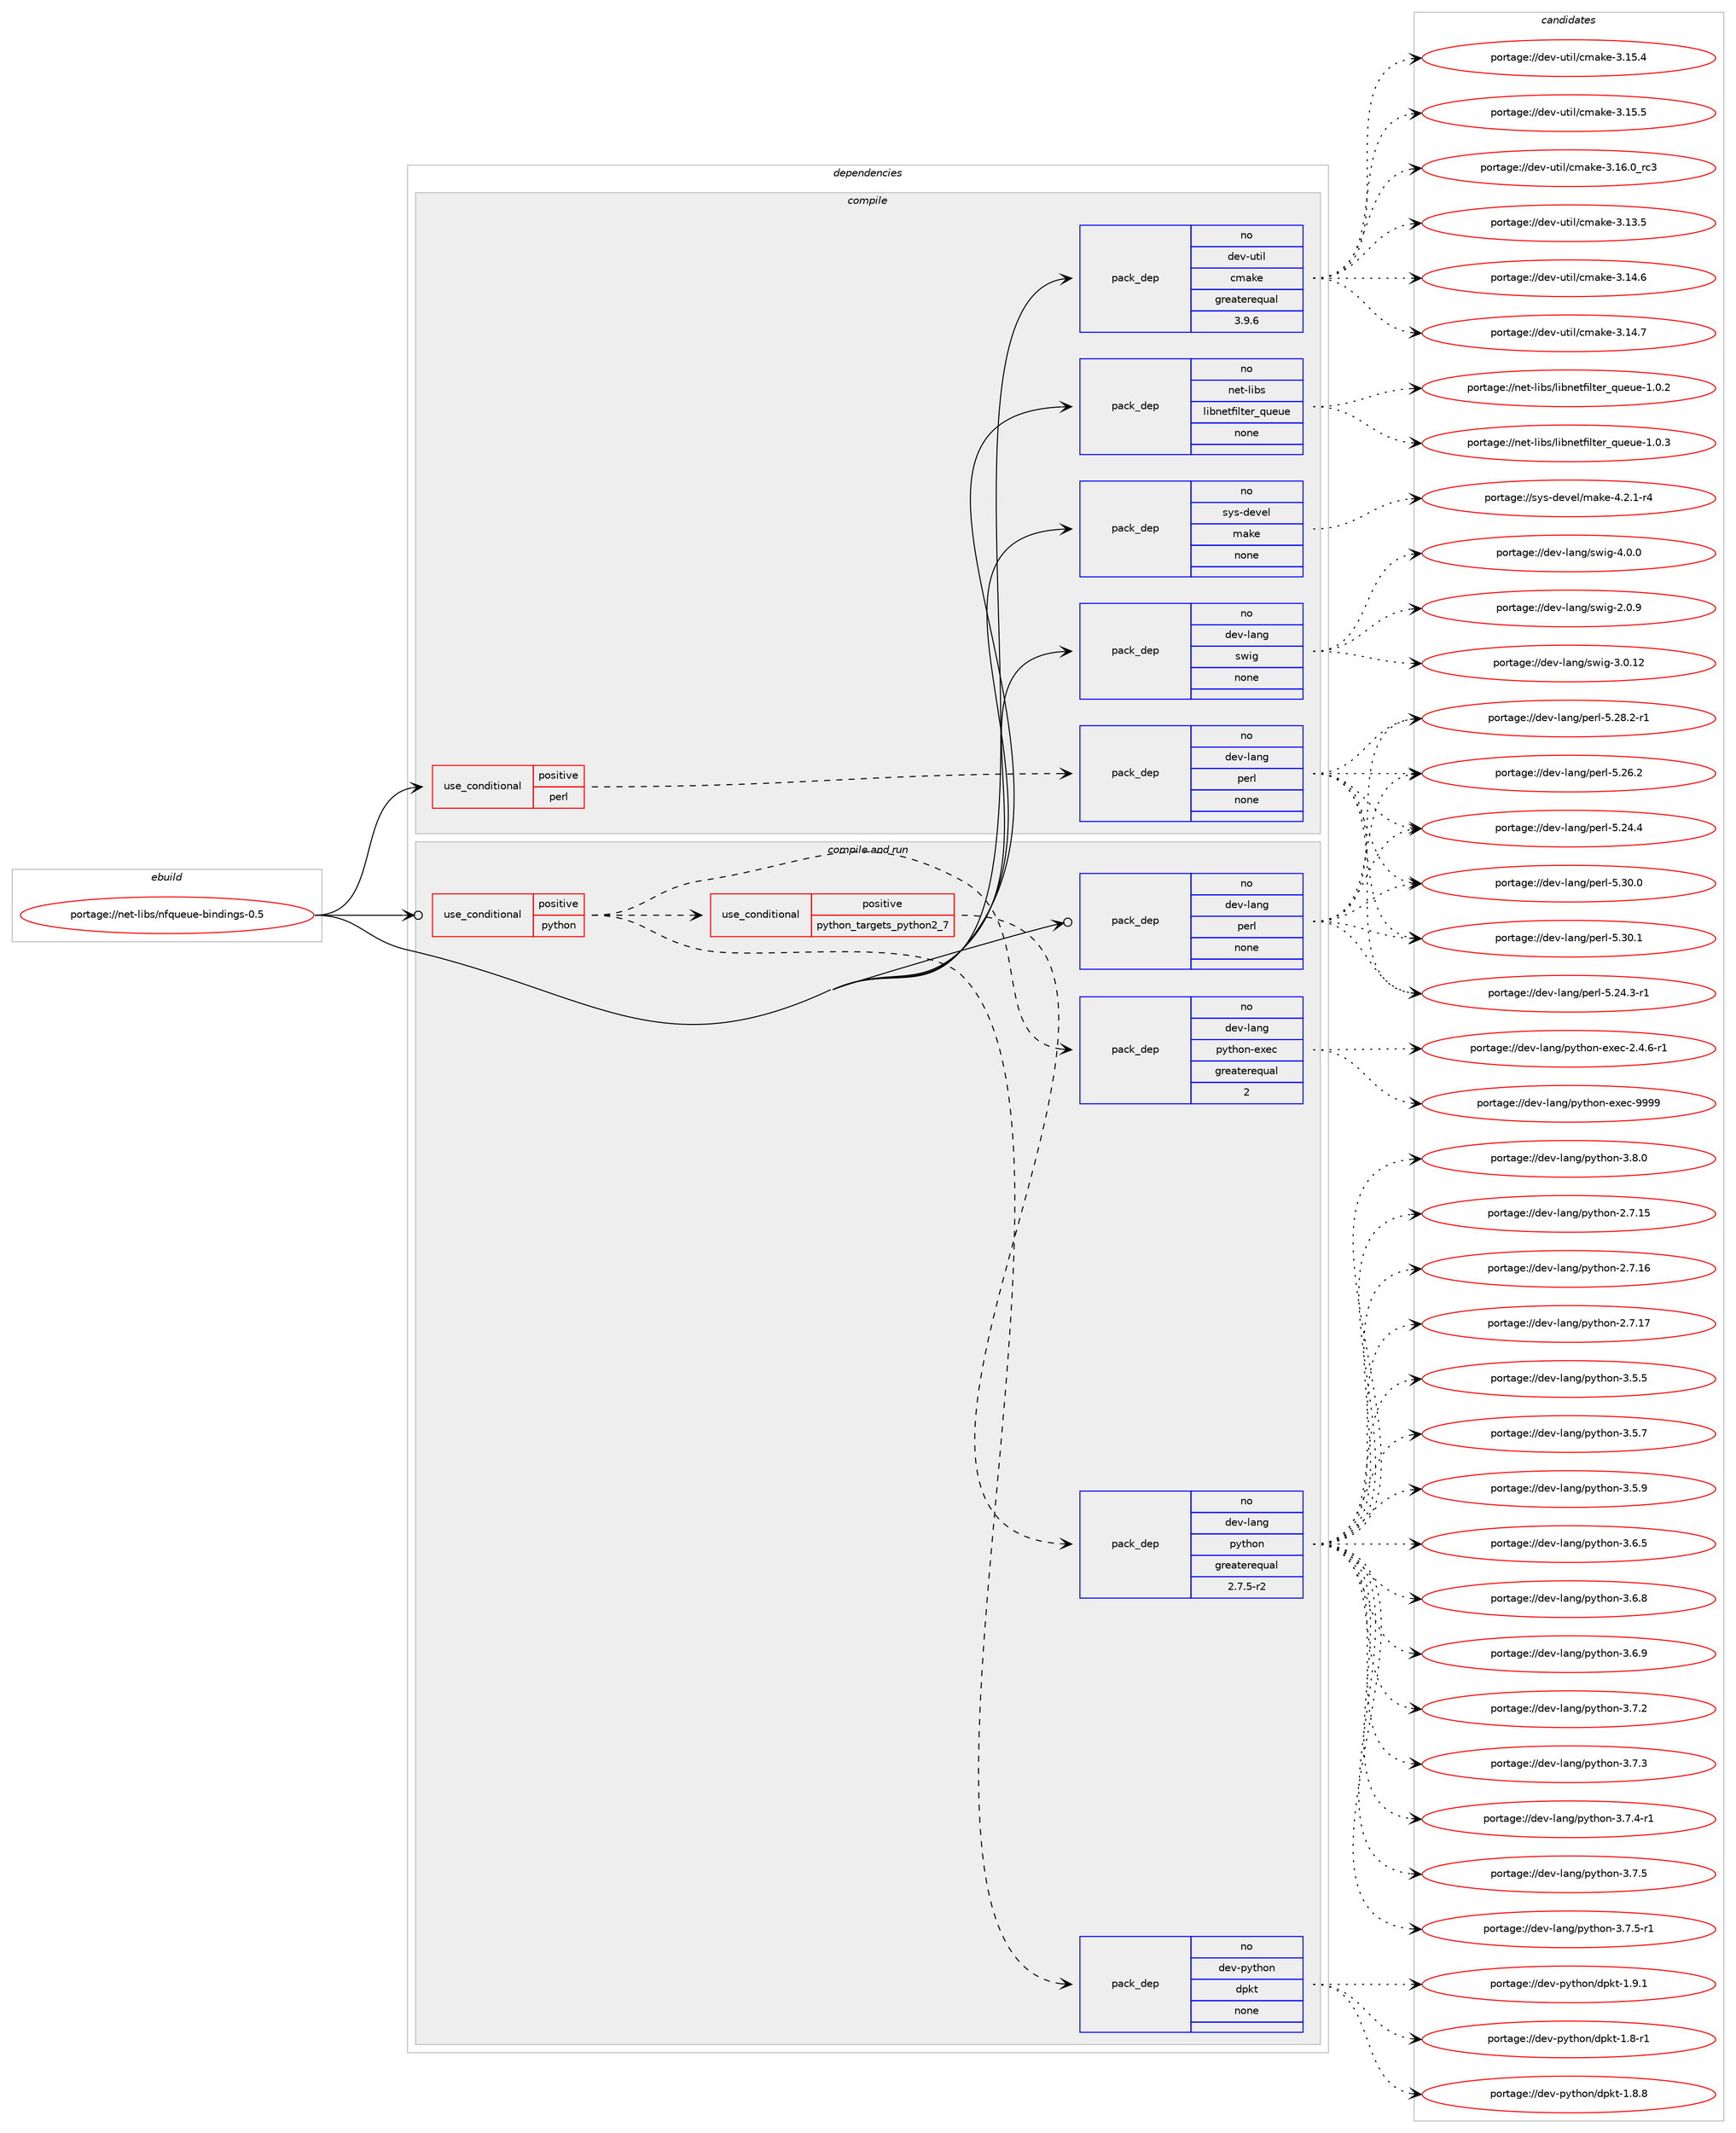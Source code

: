 digraph prolog {

# *************
# Graph options
# *************

newrank=true;
concentrate=true;
compound=true;
graph [rankdir=LR,fontname=Helvetica,fontsize=10,ranksep=1.5];#, ranksep=2.5, nodesep=0.2];
edge  [arrowhead=vee];
node  [fontname=Helvetica,fontsize=10];

# **********
# The ebuild
# **********

subgraph cluster_leftcol {
color=gray;
rank=same;
label=<<i>ebuild</i>>;
id [label="portage://net-libs/nfqueue-bindings-0.5", color=red, width=4, href="../net-libs/nfqueue-bindings-0.5.svg"];
}

# ****************
# The dependencies
# ****************

subgraph cluster_midcol {
color=gray;
label=<<i>dependencies</i>>;
subgraph cluster_compile {
fillcolor="#eeeeee";
style=filled;
label=<<i>compile</i>>;
subgraph cond90298 {
dependency360991 [label=<<TABLE BORDER="0" CELLBORDER="1" CELLSPACING="0" CELLPADDING="4"><TR><TD ROWSPAN="3" CELLPADDING="10">use_conditional</TD></TR><TR><TD>positive</TD></TR><TR><TD>perl</TD></TR></TABLE>>, shape=none, color=red];
subgraph pack264687 {
dependency360992 [label=<<TABLE BORDER="0" CELLBORDER="1" CELLSPACING="0" CELLPADDING="4" WIDTH="220"><TR><TD ROWSPAN="6" CELLPADDING="30">pack_dep</TD></TR><TR><TD WIDTH="110">no</TD></TR><TR><TD>dev-lang</TD></TR><TR><TD>perl</TD></TR><TR><TD>none</TD></TR><TR><TD></TD></TR></TABLE>>, shape=none, color=blue];
}
dependency360991:e -> dependency360992:w [weight=20,style="dashed",arrowhead="vee"];
}
id:e -> dependency360991:w [weight=20,style="solid",arrowhead="vee"];
subgraph pack264688 {
dependency360993 [label=<<TABLE BORDER="0" CELLBORDER="1" CELLSPACING="0" CELLPADDING="4" WIDTH="220"><TR><TD ROWSPAN="6" CELLPADDING="30">pack_dep</TD></TR><TR><TD WIDTH="110">no</TD></TR><TR><TD>dev-lang</TD></TR><TR><TD>swig</TD></TR><TR><TD>none</TD></TR><TR><TD></TD></TR></TABLE>>, shape=none, color=blue];
}
id:e -> dependency360993:w [weight=20,style="solid",arrowhead="vee"];
subgraph pack264689 {
dependency360994 [label=<<TABLE BORDER="0" CELLBORDER="1" CELLSPACING="0" CELLPADDING="4" WIDTH="220"><TR><TD ROWSPAN="6" CELLPADDING="30">pack_dep</TD></TR><TR><TD WIDTH="110">no</TD></TR><TR><TD>dev-util</TD></TR><TR><TD>cmake</TD></TR><TR><TD>greaterequal</TD></TR><TR><TD>3.9.6</TD></TR></TABLE>>, shape=none, color=blue];
}
id:e -> dependency360994:w [weight=20,style="solid",arrowhead="vee"];
subgraph pack264690 {
dependency360995 [label=<<TABLE BORDER="0" CELLBORDER="1" CELLSPACING="0" CELLPADDING="4" WIDTH="220"><TR><TD ROWSPAN="6" CELLPADDING="30">pack_dep</TD></TR><TR><TD WIDTH="110">no</TD></TR><TR><TD>net-libs</TD></TR><TR><TD>libnetfilter_queue</TD></TR><TR><TD>none</TD></TR><TR><TD></TD></TR></TABLE>>, shape=none, color=blue];
}
id:e -> dependency360995:w [weight=20,style="solid",arrowhead="vee"];
subgraph pack264691 {
dependency360996 [label=<<TABLE BORDER="0" CELLBORDER="1" CELLSPACING="0" CELLPADDING="4" WIDTH="220"><TR><TD ROWSPAN="6" CELLPADDING="30">pack_dep</TD></TR><TR><TD WIDTH="110">no</TD></TR><TR><TD>sys-devel</TD></TR><TR><TD>make</TD></TR><TR><TD>none</TD></TR><TR><TD></TD></TR></TABLE>>, shape=none, color=blue];
}
id:e -> dependency360996:w [weight=20,style="solid",arrowhead="vee"];
}
subgraph cluster_compileandrun {
fillcolor="#eeeeee";
style=filled;
label=<<i>compile and run</i>>;
subgraph cond90299 {
dependency360997 [label=<<TABLE BORDER="0" CELLBORDER="1" CELLSPACING="0" CELLPADDING="4"><TR><TD ROWSPAN="3" CELLPADDING="10">use_conditional</TD></TR><TR><TD>positive</TD></TR><TR><TD>python</TD></TR></TABLE>>, shape=none, color=red];
subgraph pack264692 {
dependency360998 [label=<<TABLE BORDER="0" CELLBORDER="1" CELLSPACING="0" CELLPADDING="4" WIDTH="220"><TR><TD ROWSPAN="6" CELLPADDING="30">pack_dep</TD></TR><TR><TD WIDTH="110">no</TD></TR><TR><TD>dev-python</TD></TR><TR><TD>dpkt</TD></TR><TR><TD>none</TD></TR><TR><TD></TD></TR></TABLE>>, shape=none, color=blue];
}
dependency360997:e -> dependency360998:w [weight=20,style="dashed",arrowhead="vee"];
subgraph cond90300 {
dependency360999 [label=<<TABLE BORDER="0" CELLBORDER="1" CELLSPACING="0" CELLPADDING="4"><TR><TD ROWSPAN="3" CELLPADDING="10">use_conditional</TD></TR><TR><TD>positive</TD></TR><TR><TD>python_targets_python2_7</TD></TR></TABLE>>, shape=none, color=red];
subgraph pack264693 {
dependency361000 [label=<<TABLE BORDER="0" CELLBORDER="1" CELLSPACING="0" CELLPADDING="4" WIDTH="220"><TR><TD ROWSPAN="6" CELLPADDING="30">pack_dep</TD></TR><TR><TD WIDTH="110">no</TD></TR><TR><TD>dev-lang</TD></TR><TR><TD>python</TD></TR><TR><TD>greaterequal</TD></TR><TR><TD>2.7.5-r2</TD></TR></TABLE>>, shape=none, color=blue];
}
dependency360999:e -> dependency361000:w [weight=20,style="dashed",arrowhead="vee"];
}
dependency360997:e -> dependency360999:w [weight=20,style="dashed",arrowhead="vee"];
subgraph pack264694 {
dependency361001 [label=<<TABLE BORDER="0" CELLBORDER="1" CELLSPACING="0" CELLPADDING="4" WIDTH="220"><TR><TD ROWSPAN="6" CELLPADDING="30">pack_dep</TD></TR><TR><TD WIDTH="110">no</TD></TR><TR><TD>dev-lang</TD></TR><TR><TD>python-exec</TD></TR><TR><TD>greaterequal</TD></TR><TR><TD>2</TD></TR></TABLE>>, shape=none, color=blue];
}
dependency360997:e -> dependency361001:w [weight=20,style="dashed",arrowhead="vee"];
}
id:e -> dependency360997:w [weight=20,style="solid",arrowhead="odotvee"];
subgraph pack264695 {
dependency361002 [label=<<TABLE BORDER="0" CELLBORDER="1" CELLSPACING="0" CELLPADDING="4" WIDTH="220"><TR><TD ROWSPAN="6" CELLPADDING="30">pack_dep</TD></TR><TR><TD WIDTH="110">no</TD></TR><TR><TD>dev-lang</TD></TR><TR><TD>perl</TD></TR><TR><TD>none</TD></TR><TR><TD></TD></TR></TABLE>>, shape=none, color=blue];
}
id:e -> dependency361002:w [weight=20,style="solid",arrowhead="odotvee"];
}
subgraph cluster_run {
fillcolor="#eeeeee";
style=filled;
label=<<i>run</i>>;
}
}

# **************
# The candidates
# **************

subgraph cluster_choices {
rank=same;
color=gray;
label=<<i>candidates</i>>;

subgraph choice264687 {
color=black;
nodesep=1;
choiceportage100101118451089711010347112101114108455346505246514511449 [label="portage://dev-lang/perl-5.24.3-r1", color=red, width=4,href="../dev-lang/perl-5.24.3-r1.svg"];
choiceportage10010111845108971101034711210111410845534650524652 [label="portage://dev-lang/perl-5.24.4", color=red, width=4,href="../dev-lang/perl-5.24.4.svg"];
choiceportage10010111845108971101034711210111410845534650544650 [label="portage://dev-lang/perl-5.26.2", color=red, width=4,href="../dev-lang/perl-5.26.2.svg"];
choiceportage100101118451089711010347112101114108455346505646504511449 [label="portage://dev-lang/perl-5.28.2-r1", color=red, width=4,href="../dev-lang/perl-5.28.2-r1.svg"];
choiceportage10010111845108971101034711210111410845534651484648 [label="portage://dev-lang/perl-5.30.0", color=red, width=4,href="../dev-lang/perl-5.30.0.svg"];
choiceportage10010111845108971101034711210111410845534651484649 [label="portage://dev-lang/perl-5.30.1", color=red, width=4,href="../dev-lang/perl-5.30.1.svg"];
dependency360992:e -> choiceportage100101118451089711010347112101114108455346505246514511449:w [style=dotted,weight="100"];
dependency360992:e -> choiceportage10010111845108971101034711210111410845534650524652:w [style=dotted,weight="100"];
dependency360992:e -> choiceportage10010111845108971101034711210111410845534650544650:w [style=dotted,weight="100"];
dependency360992:e -> choiceportage100101118451089711010347112101114108455346505646504511449:w [style=dotted,weight="100"];
dependency360992:e -> choiceportage10010111845108971101034711210111410845534651484648:w [style=dotted,weight="100"];
dependency360992:e -> choiceportage10010111845108971101034711210111410845534651484649:w [style=dotted,weight="100"];
}
subgraph choice264688 {
color=black;
nodesep=1;
choiceportage100101118451089711010347115119105103455046484657 [label="portage://dev-lang/swig-2.0.9", color=red, width=4,href="../dev-lang/swig-2.0.9.svg"];
choiceportage10010111845108971101034711511910510345514648464950 [label="portage://dev-lang/swig-3.0.12", color=red, width=4,href="../dev-lang/swig-3.0.12.svg"];
choiceportage100101118451089711010347115119105103455246484648 [label="portage://dev-lang/swig-4.0.0", color=red, width=4,href="../dev-lang/swig-4.0.0.svg"];
dependency360993:e -> choiceportage100101118451089711010347115119105103455046484657:w [style=dotted,weight="100"];
dependency360993:e -> choiceportage10010111845108971101034711511910510345514648464950:w [style=dotted,weight="100"];
dependency360993:e -> choiceportage100101118451089711010347115119105103455246484648:w [style=dotted,weight="100"];
}
subgraph choice264689 {
color=black;
nodesep=1;
choiceportage1001011184511711610510847991099710710145514649514653 [label="portage://dev-util/cmake-3.13.5", color=red, width=4,href="../dev-util/cmake-3.13.5.svg"];
choiceportage1001011184511711610510847991099710710145514649524654 [label="portage://dev-util/cmake-3.14.6", color=red, width=4,href="../dev-util/cmake-3.14.6.svg"];
choiceportage1001011184511711610510847991099710710145514649524655 [label="portage://dev-util/cmake-3.14.7", color=red, width=4,href="../dev-util/cmake-3.14.7.svg"];
choiceportage1001011184511711610510847991099710710145514649534652 [label="portage://dev-util/cmake-3.15.4", color=red, width=4,href="../dev-util/cmake-3.15.4.svg"];
choiceportage1001011184511711610510847991099710710145514649534653 [label="portage://dev-util/cmake-3.15.5", color=red, width=4,href="../dev-util/cmake-3.15.5.svg"];
choiceportage1001011184511711610510847991099710710145514649544648951149951 [label="portage://dev-util/cmake-3.16.0_rc3", color=red, width=4,href="../dev-util/cmake-3.16.0_rc3.svg"];
dependency360994:e -> choiceportage1001011184511711610510847991099710710145514649514653:w [style=dotted,weight="100"];
dependency360994:e -> choiceportage1001011184511711610510847991099710710145514649524654:w [style=dotted,weight="100"];
dependency360994:e -> choiceportage1001011184511711610510847991099710710145514649524655:w [style=dotted,weight="100"];
dependency360994:e -> choiceportage1001011184511711610510847991099710710145514649534652:w [style=dotted,weight="100"];
dependency360994:e -> choiceportage1001011184511711610510847991099710710145514649534653:w [style=dotted,weight="100"];
dependency360994:e -> choiceportage1001011184511711610510847991099710710145514649544648951149951:w [style=dotted,weight="100"];
}
subgraph choice264690 {
color=black;
nodesep=1;
choiceportage1101011164510810598115471081059811010111610210510811610111495113117101117101454946484650 [label="portage://net-libs/libnetfilter_queue-1.0.2", color=red, width=4,href="../net-libs/libnetfilter_queue-1.0.2.svg"];
choiceportage1101011164510810598115471081059811010111610210510811610111495113117101117101454946484651 [label="portage://net-libs/libnetfilter_queue-1.0.3", color=red, width=4,href="../net-libs/libnetfilter_queue-1.0.3.svg"];
dependency360995:e -> choiceportage1101011164510810598115471081059811010111610210510811610111495113117101117101454946484650:w [style=dotted,weight="100"];
dependency360995:e -> choiceportage1101011164510810598115471081059811010111610210510811610111495113117101117101454946484651:w [style=dotted,weight="100"];
}
subgraph choice264691 {
color=black;
nodesep=1;
choiceportage1151211154510010111810110847109971071014552465046494511452 [label="portage://sys-devel/make-4.2.1-r4", color=red, width=4,href="../sys-devel/make-4.2.1-r4.svg"];
dependency360996:e -> choiceportage1151211154510010111810110847109971071014552465046494511452:w [style=dotted,weight="100"];
}
subgraph choice264692 {
color=black;
nodesep=1;
choiceportage1001011184511212111610411111047100112107116454946564511449 [label="portage://dev-python/dpkt-1.8-r1", color=red, width=4,href="../dev-python/dpkt-1.8-r1.svg"];
choiceportage1001011184511212111610411111047100112107116454946564656 [label="portage://dev-python/dpkt-1.8.8", color=red, width=4,href="../dev-python/dpkt-1.8.8.svg"];
choiceportage1001011184511212111610411111047100112107116454946574649 [label="portage://dev-python/dpkt-1.9.1", color=red, width=4,href="../dev-python/dpkt-1.9.1.svg"];
dependency360998:e -> choiceportage1001011184511212111610411111047100112107116454946564511449:w [style=dotted,weight="100"];
dependency360998:e -> choiceportage1001011184511212111610411111047100112107116454946564656:w [style=dotted,weight="100"];
dependency360998:e -> choiceportage1001011184511212111610411111047100112107116454946574649:w [style=dotted,weight="100"];
}
subgraph choice264693 {
color=black;
nodesep=1;
choiceportage10010111845108971101034711212111610411111045504655464953 [label="portage://dev-lang/python-2.7.15", color=red, width=4,href="../dev-lang/python-2.7.15.svg"];
choiceportage10010111845108971101034711212111610411111045504655464954 [label="portage://dev-lang/python-2.7.16", color=red, width=4,href="../dev-lang/python-2.7.16.svg"];
choiceportage10010111845108971101034711212111610411111045504655464955 [label="portage://dev-lang/python-2.7.17", color=red, width=4,href="../dev-lang/python-2.7.17.svg"];
choiceportage100101118451089711010347112121116104111110455146534653 [label="portage://dev-lang/python-3.5.5", color=red, width=4,href="../dev-lang/python-3.5.5.svg"];
choiceportage100101118451089711010347112121116104111110455146534655 [label="portage://dev-lang/python-3.5.7", color=red, width=4,href="../dev-lang/python-3.5.7.svg"];
choiceportage100101118451089711010347112121116104111110455146534657 [label="portage://dev-lang/python-3.5.9", color=red, width=4,href="../dev-lang/python-3.5.9.svg"];
choiceportage100101118451089711010347112121116104111110455146544653 [label="portage://dev-lang/python-3.6.5", color=red, width=4,href="../dev-lang/python-3.6.5.svg"];
choiceportage100101118451089711010347112121116104111110455146544656 [label="portage://dev-lang/python-3.6.8", color=red, width=4,href="../dev-lang/python-3.6.8.svg"];
choiceportage100101118451089711010347112121116104111110455146544657 [label="portage://dev-lang/python-3.6.9", color=red, width=4,href="../dev-lang/python-3.6.9.svg"];
choiceportage100101118451089711010347112121116104111110455146554650 [label="portage://dev-lang/python-3.7.2", color=red, width=4,href="../dev-lang/python-3.7.2.svg"];
choiceportage100101118451089711010347112121116104111110455146554651 [label="portage://dev-lang/python-3.7.3", color=red, width=4,href="../dev-lang/python-3.7.3.svg"];
choiceportage1001011184510897110103471121211161041111104551465546524511449 [label="portage://dev-lang/python-3.7.4-r1", color=red, width=4,href="../dev-lang/python-3.7.4-r1.svg"];
choiceportage100101118451089711010347112121116104111110455146554653 [label="portage://dev-lang/python-3.7.5", color=red, width=4,href="../dev-lang/python-3.7.5.svg"];
choiceportage1001011184510897110103471121211161041111104551465546534511449 [label="portage://dev-lang/python-3.7.5-r1", color=red, width=4,href="../dev-lang/python-3.7.5-r1.svg"];
choiceportage100101118451089711010347112121116104111110455146564648 [label="portage://dev-lang/python-3.8.0", color=red, width=4,href="../dev-lang/python-3.8.0.svg"];
dependency361000:e -> choiceportage10010111845108971101034711212111610411111045504655464953:w [style=dotted,weight="100"];
dependency361000:e -> choiceportage10010111845108971101034711212111610411111045504655464954:w [style=dotted,weight="100"];
dependency361000:e -> choiceportage10010111845108971101034711212111610411111045504655464955:w [style=dotted,weight="100"];
dependency361000:e -> choiceportage100101118451089711010347112121116104111110455146534653:w [style=dotted,weight="100"];
dependency361000:e -> choiceportage100101118451089711010347112121116104111110455146534655:w [style=dotted,weight="100"];
dependency361000:e -> choiceportage100101118451089711010347112121116104111110455146534657:w [style=dotted,weight="100"];
dependency361000:e -> choiceportage100101118451089711010347112121116104111110455146544653:w [style=dotted,weight="100"];
dependency361000:e -> choiceportage100101118451089711010347112121116104111110455146544656:w [style=dotted,weight="100"];
dependency361000:e -> choiceportage100101118451089711010347112121116104111110455146544657:w [style=dotted,weight="100"];
dependency361000:e -> choiceportage100101118451089711010347112121116104111110455146554650:w [style=dotted,weight="100"];
dependency361000:e -> choiceportage100101118451089711010347112121116104111110455146554651:w [style=dotted,weight="100"];
dependency361000:e -> choiceportage1001011184510897110103471121211161041111104551465546524511449:w [style=dotted,weight="100"];
dependency361000:e -> choiceportage100101118451089711010347112121116104111110455146554653:w [style=dotted,weight="100"];
dependency361000:e -> choiceportage1001011184510897110103471121211161041111104551465546534511449:w [style=dotted,weight="100"];
dependency361000:e -> choiceportage100101118451089711010347112121116104111110455146564648:w [style=dotted,weight="100"];
}
subgraph choice264694 {
color=black;
nodesep=1;
choiceportage10010111845108971101034711212111610411111045101120101994550465246544511449 [label="portage://dev-lang/python-exec-2.4.6-r1", color=red, width=4,href="../dev-lang/python-exec-2.4.6-r1.svg"];
choiceportage10010111845108971101034711212111610411111045101120101994557575757 [label="portage://dev-lang/python-exec-9999", color=red, width=4,href="../dev-lang/python-exec-9999.svg"];
dependency361001:e -> choiceportage10010111845108971101034711212111610411111045101120101994550465246544511449:w [style=dotted,weight="100"];
dependency361001:e -> choiceportage10010111845108971101034711212111610411111045101120101994557575757:w [style=dotted,weight="100"];
}
subgraph choice264695 {
color=black;
nodesep=1;
choiceportage100101118451089711010347112101114108455346505246514511449 [label="portage://dev-lang/perl-5.24.3-r1", color=red, width=4,href="../dev-lang/perl-5.24.3-r1.svg"];
choiceportage10010111845108971101034711210111410845534650524652 [label="portage://dev-lang/perl-5.24.4", color=red, width=4,href="../dev-lang/perl-5.24.4.svg"];
choiceportage10010111845108971101034711210111410845534650544650 [label="portage://dev-lang/perl-5.26.2", color=red, width=4,href="../dev-lang/perl-5.26.2.svg"];
choiceportage100101118451089711010347112101114108455346505646504511449 [label="portage://dev-lang/perl-5.28.2-r1", color=red, width=4,href="../dev-lang/perl-5.28.2-r1.svg"];
choiceportage10010111845108971101034711210111410845534651484648 [label="portage://dev-lang/perl-5.30.0", color=red, width=4,href="../dev-lang/perl-5.30.0.svg"];
choiceportage10010111845108971101034711210111410845534651484649 [label="portage://dev-lang/perl-5.30.1", color=red, width=4,href="../dev-lang/perl-5.30.1.svg"];
dependency361002:e -> choiceportage100101118451089711010347112101114108455346505246514511449:w [style=dotted,weight="100"];
dependency361002:e -> choiceportage10010111845108971101034711210111410845534650524652:w [style=dotted,weight="100"];
dependency361002:e -> choiceportage10010111845108971101034711210111410845534650544650:w [style=dotted,weight="100"];
dependency361002:e -> choiceportage100101118451089711010347112101114108455346505646504511449:w [style=dotted,weight="100"];
dependency361002:e -> choiceportage10010111845108971101034711210111410845534651484648:w [style=dotted,weight="100"];
dependency361002:e -> choiceportage10010111845108971101034711210111410845534651484649:w [style=dotted,weight="100"];
}
}

}
